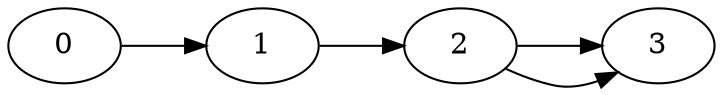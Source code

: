             digraph G
            {
                rankdir=LR
                d2toptions="--autosize";
                0->1[label=" ", texlbl="1"]
                1->2[label=" ", texlbl="+"]
                2->3[label=" ", texlbl="2"]
                2->3[label=" ", texlbl="3"]
            }
        
